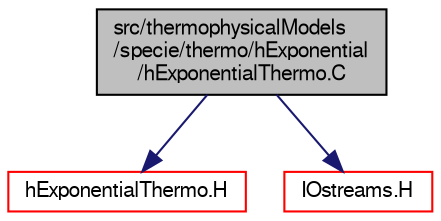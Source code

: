 digraph "src/thermophysicalModels/specie/thermo/hExponential/hExponentialThermo.C"
{
  bgcolor="transparent";
  edge [fontname="FreeSans",fontsize="10",labelfontname="FreeSans",labelfontsize="10"];
  node [fontname="FreeSans",fontsize="10",shape=record];
  Node0 [label="src/thermophysicalModels\l/specie/thermo/hExponential\l/hExponentialThermo.C",height=0.2,width=0.4,color="black", fillcolor="grey75", style="filled", fontcolor="black"];
  Node0 -> Node1 [color="midnightblue",fontsize="10",style="solid",fontname="FreeSans"];
  Node1 [label="hExponentialThermo.H",height=0.2,width=0.4,color="red",URL="$a16625.html"];
  Node0 -> Node75 [color="midnightblue",fontsize="10",style="solid",fontname="FreeSans"];
  Node75 [label="IOstreams.H",height=0.2,width=0.4,color="red",URL="$a09104.html",tooltip="Useful combination of include files which define Sin, Sout and Serr and the use of IO streams general..."];
}
